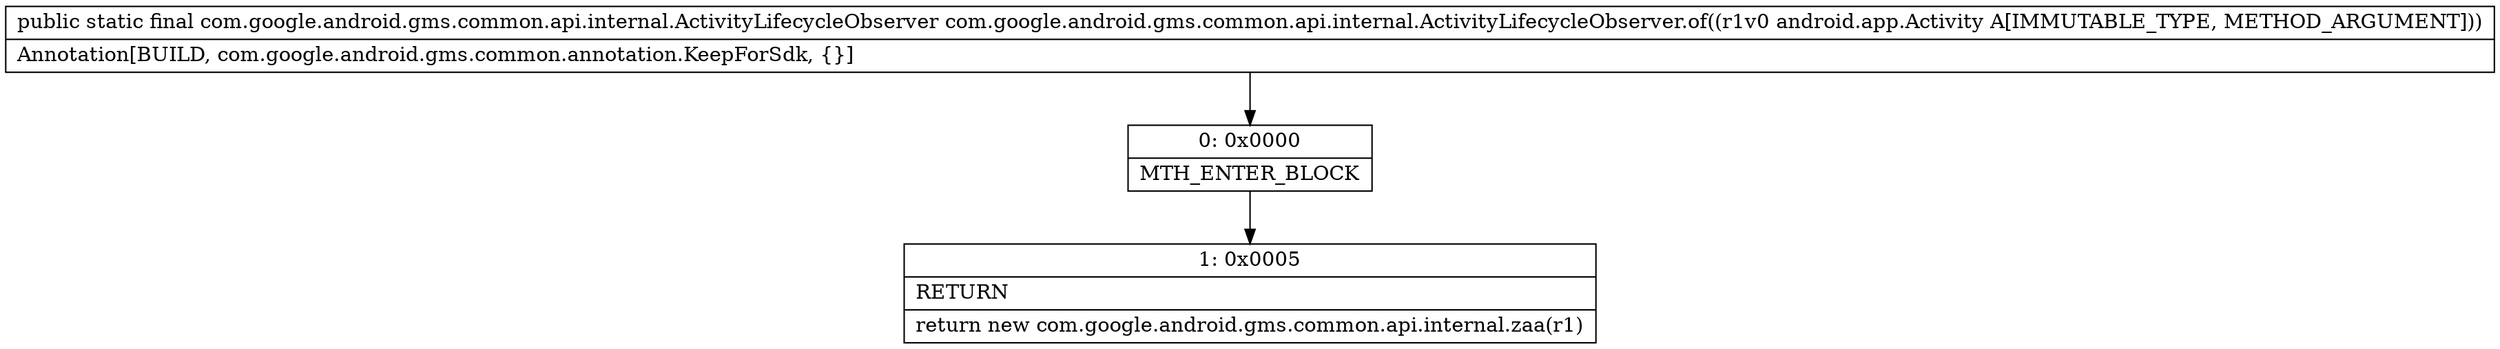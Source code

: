 digraph "CFG forcom.google.android.gms.common.api.internal.ActivityLifecycleObserver.of(Landroid\/app\/Activity;)Lcom\/google\/android\/gms\/common\/api\/internal\/ActivityLifecycleObserver;" {
Node_0 [shape=record,label="{0\:\ 0x0000|MTH_ENTER_BLOCK\l}"];
Node_1 [shape=record,label="{1\:\ 0x0005|RETURN\l|return new com.google.android.gms.common.api.internal.zaa(r1)\l}"];
MethodNode[shape=record,label="{public static final com.google.android.gms.common.api.internal.ActivityLifecycleObserver com.google.android.gms.common.api.internal.ActivityLifecycleObserver.of((r1v0 android.app.Activity A[IMMUTABLE_TYPE, METHOD_ARGUMENT]))  | Annotation[BUILD, com.google.android.gms.common.annotation.KeepForSdk, \{\}]\l}"];
MethodNode -> Node_0;
Node_0 -> Node_1;
}

